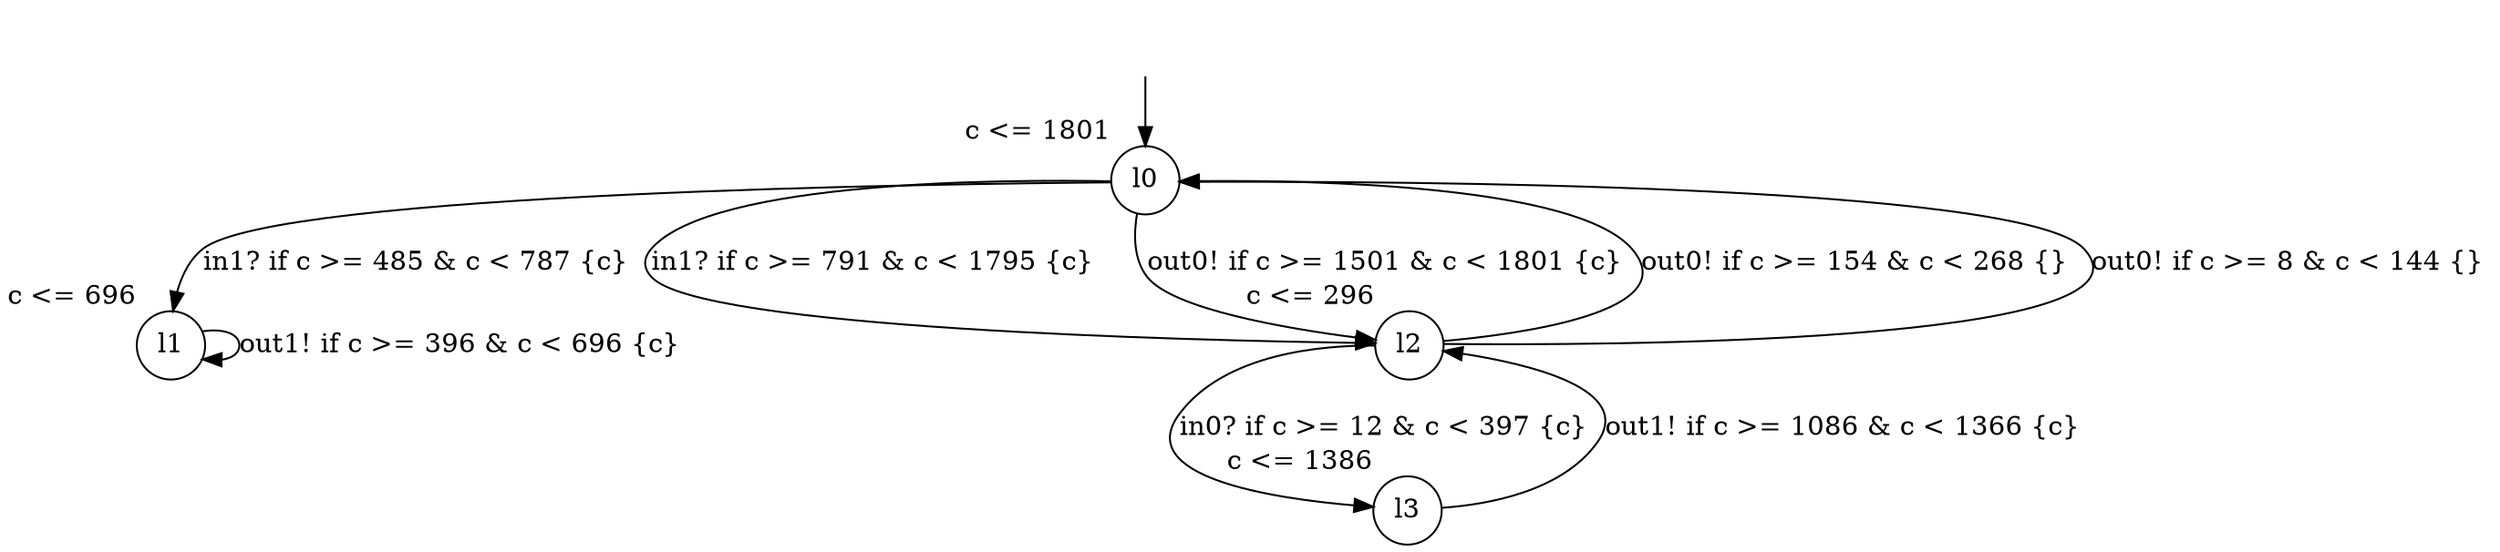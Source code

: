 digraph g {
__start0 [label="" shape="none"];
l0 [shape="circle" margin=0 label="l0", xlabel="c <= 1801"];
l1 [shape="circle" margin=0 label="l1", xlabel="c <= 696"];
l2 [shape="circle" margin=0 label="l2", xlabel="c <= 296"];
l3 [shape="circle" margin=0 label="l3", xlabel="c <= 1386"];
l0 -> l2 [label="in1? if c >= 791 & c < 1795 {c} "];
l0 -> l2 [label="out0! if c >= 1501 & c < 1801 {c} "];
l0 -> l1 [label="in1? if c >= 485 & c < 787 {c} "];
l1 -> l1 [label="out1! if c >= 396 & c < 696 {c} "];
l2 -> l3 [label="in0? if c >= 12 & c < 397 {c} "];
l2 -> l0 [label="out0! if c >= 154 & c < 268 {} "];
l2 -> l0 [label="out0! if c >= 8 & c < 144 {} "];
l3 -> l2 [label="out1! if c >= 1086 & c < 1366 {c} "];
__start0 -> l0;
}
